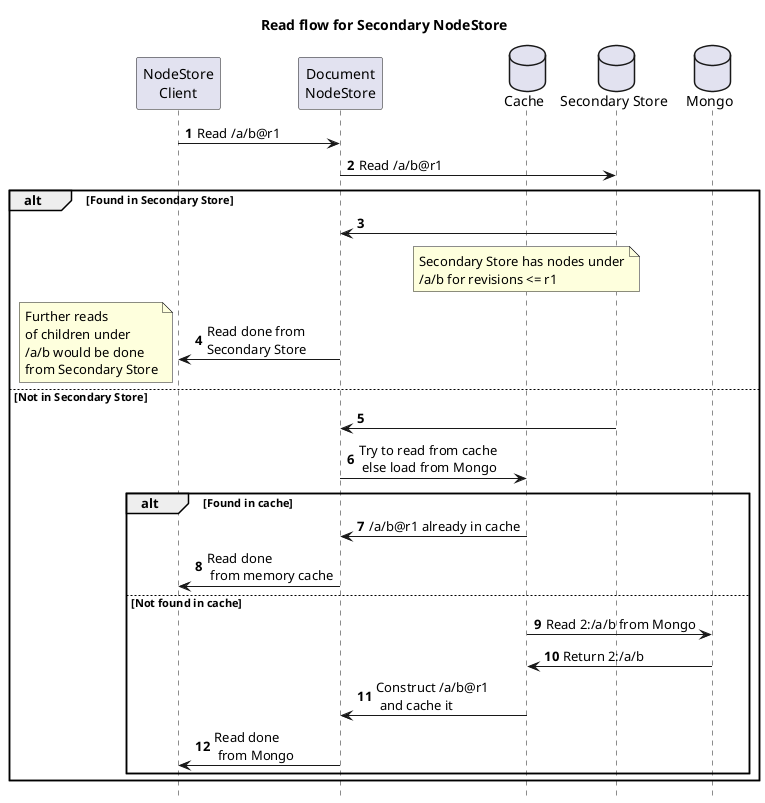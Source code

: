 @startuml

title Read flow for Secondary NodeStore
autonumber
hide footbox

participant "NodeStore\nClient" as NS
participant "Document\nNodeStore" as DNS
database "Cache"
database "Secondary Store" as SS
database Mongo

NS -> DNS : Read /a/b@r1

DNS -> SS : Read /a/b@r1
alt Found in Secondary Store
  SS -> DNS
  note over Cache
     Secondary Store has nodes under
     /a/b for revisions <= r1
  end note
  DNS -> NS : Read done from \nSecondary Store
  note left
      Further reads
      of children under
      /a/b would be done
      from Secondary Store
  end note
else Not in Secondary Store
  SS -> DNS :
  DNS -> Cache : Try to read from cache \n else load from Mongo
  alt Found in cache
   Cache -> DNS    : /a/b@r1 already in cache
   DNS -> NS       : Read done \n from memory cache
   else Not found in cache
    Cache -> Mongo : Read 2:/a/b from Mongo
    Mongo -> Cache : Return 2:/a/b
    Cache -> DNS   : Construct /a/b@r1\n and cache it
    DNS -> NS      : Read done \n from Mongo
    end
end

@enduml